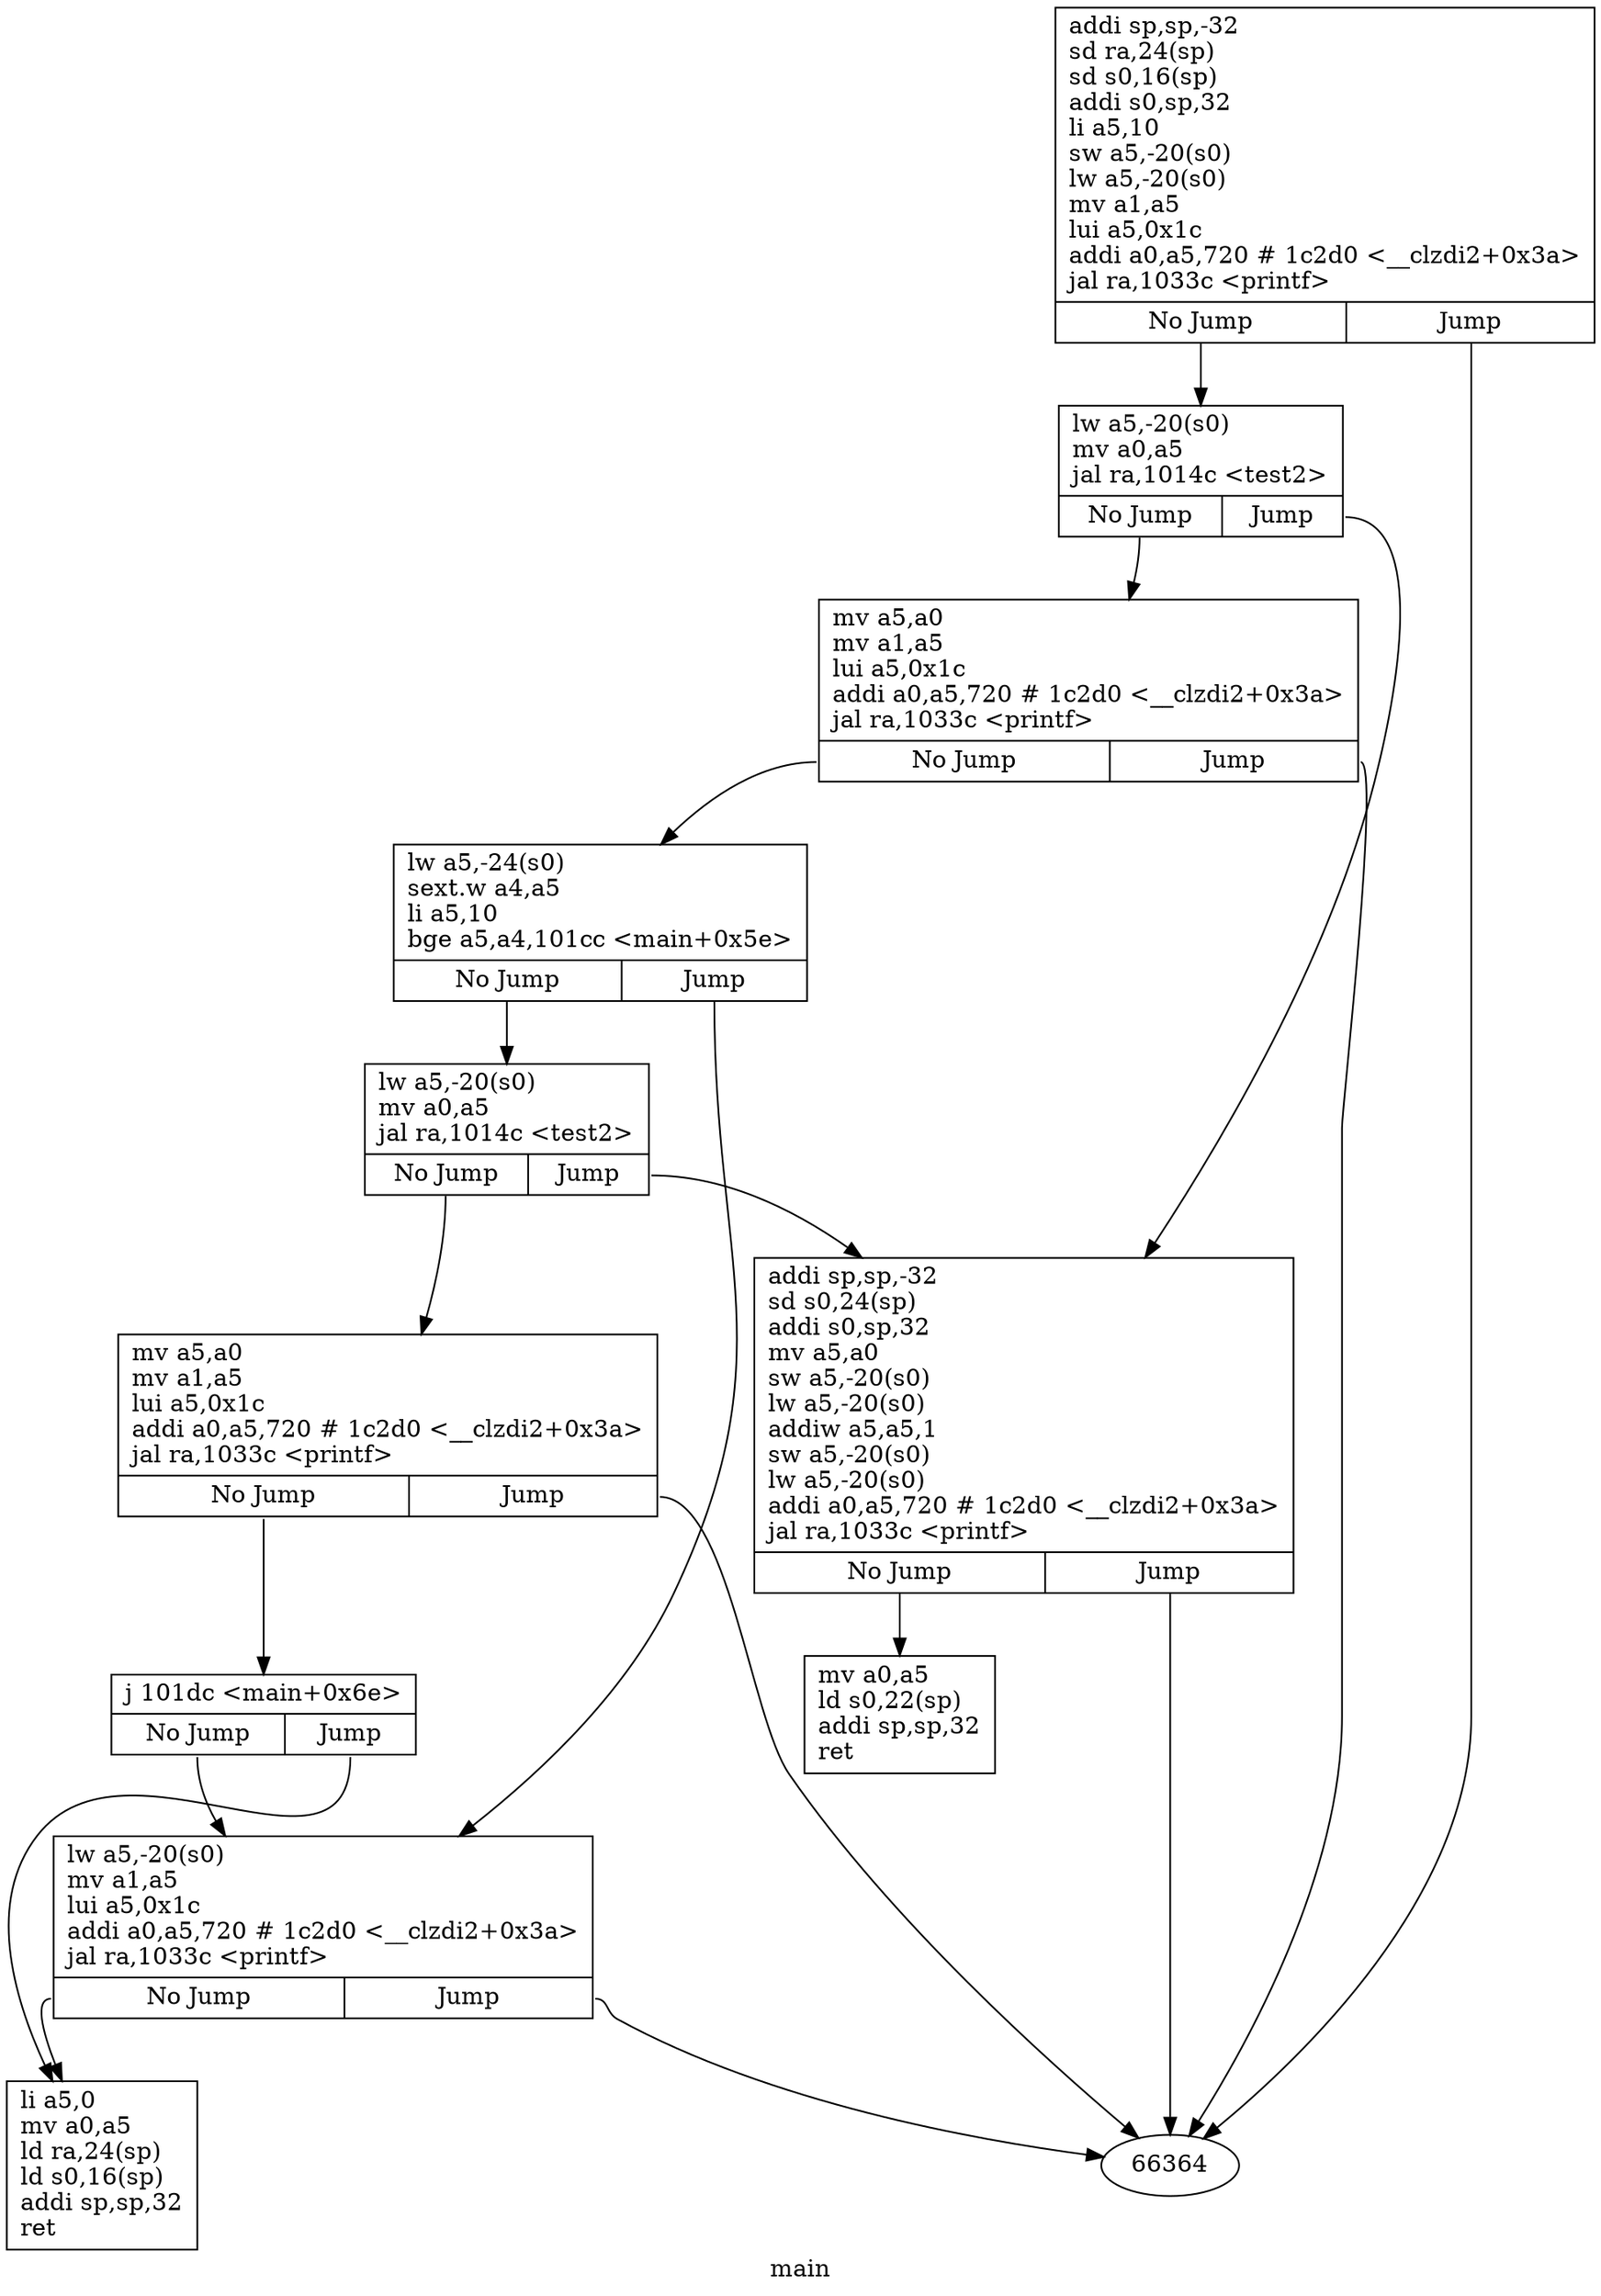 digraph main {
	graph [bb="0,0,933.5,1333",
		label=main,
		lheight=0.21,
		lp="466.75,11.5",
		lwidth=0.50
	];
	node [label="\N"];
	65902	[height=2.7361,
		label="{addi sp,sp,-32\lsd ra,24(sp)\lsd s0,16(sp)\laddi s0,sp,32\lli a5,10\lsw a5,-20(s0)\llw a5,-20(s0)\lmv a1,a5\llui a5,0x1c\laddi \
a0,a5,720 # 1c2d0 \<__clzdi2+0x3a\>\ljal ra,1033c \<printf\>\l|{<s0>No Jump|<s1>Jump}}",
		pos="775,1234.5",
		rects="616.5,1159.5,933.5,1332.5 616.5,1136.5,787.5,1159.5 787.5,1136.5,933.5,1159.5",
		shape=record,
		width=4.4028];
	65932	[height=1.0694,
		label="{lw a5,-20(s0)\lmv a0,a5\ljal ra,1014c \<test2\>\l|{<s0>No Jump|<s1>Jump}}",
		pos="702,1061.5",
		rects="618.5,1046.5,785.5,1099.5 618.5,1023.5,714.5,1046.5 714.5,1023.5,785.5,1046.5",
		shape=record,
		width=2.3194];
	65902:s0 -> 65932	[pos="e,702,1099.5 702,1136 702,1127.5 702,1118.4 702,1109.6"];
	66364	[height=0.5,
		pos="684,72.5",
		width=1.1193];
	65902:s1 -> 66364	[pos="e,703.96,88.406 861,1136 861,1046.4 861,1024.1 861,934.5 861,934.5 861,934.5 861,334.5 861,229.48 761.62,135.3 711.8,94.685"];
	65942	[height=1.4861,
		label="{mv a5,a0\lmv a1,a5\llui a5,0x1c\laddi a0,a5,720 # 1c2d0 \<__clzdi2+0x3a\>\ljal ra,1033c \<printf\>\l|{<s0>No Jump|<s1>Jump}}",
		pos="636,933.5",
		rects="477.5,903.5,794.5,986.5 477.5,880.5,648.5,903.5 648.5,880.5,794.5,903.5",
		shape=record,
		width=4.4028];
	65932:s0 -> 65942	[pos="e,659.93,986.89 666,1023 666,1014.3 664.68,1005.3 662.59,996.6"];
	65868	[height=2.7361,
		label="{addi sp,sp,-32\lsd s0,24(sp)\laddi s0,sp,32\lmv a5,a0\lsw a5,-20(s0)\llw a5,-20(s0)\laddiw a5,a5,1\lsw a5,-20(s0)\llw a5,-20(s0)\laddi \
a0,a5,720 # 1c2d0 \<__clzdi2+0x3a\>\ljal ra,1033c \<printf\>\l|{<s0>No Jump|<s1>Jump}}",
		pos="598,504.5",
		rects="439.5,429.5,756.5,602.5 439.5,406.5,610.5,429.5 610.5,406.5,756.5,429.5",
		shape=record,
		width=4.4028];
	65932:s1 -> 65868	[pos="e,669.34,602.59 787,1034.5 833.47,1034.5 820.49,944.2 804,880 778.94,782.45 722.54,683.06 675.09,611.21"];
	65956	[height=1.2778,
		label="{lw a5,-24(s0)\lsext.w a4,a5\lli a5,10\lbge a5,a4,101cc \<main+0x5e\>\l|{<s0>No Jump|<s1>Jump}}",
		pos="350,798",
		rects="228.5,775.5,471.5,843.5 228.5,752.5,362.5,775.5 362.5,752.5,471.5,775.5",
		shape=record,
		width=3.375];
	65942:s0 -> 65956	[pos="e,385.36,843.62 476,891.5 444.06,891.5 414.86,871.95 392.63,850.82"];
	65942:s1 -> 66364	[pos="e,695.39,90.041 796,891.5 807.85,891.5 785,690.35 785,678.5 785,678.5 785,678.5 785,334.5 785,242.45 729.69,143.71 700.93,98.584"];
	65970	[height=1.0694,
		label="{lw a5,-20(s0)\lmv a0,a5\ljal ra,1014c \<test2\>\l|{<s0>No Jump|<s1>Jump}}",
		pos="295,677.5",
		rects="211.5,662.5,378.5,715.5 211.5,639.5,307.5,662.5 307.5,639.5,378.5,662.5",
		shape=record,
		width=2.3194];
	65956:s0 -> 65970	[pos="e,295,715.51 295,752 295,743.47 295,734.38 295,725.61"];
	65996	[height=1.4861,
		label="{lw a5,-20(s0)\lmv a1,a5\llui a5,0x1c\laddi a0,a5,720 # 1c2d0 \<__clzdi2+0x3a\>\ljal ra,1033c \<printf\>\l|{<s0>No Jump|<s1>Jump}}",
		pos="186,211.5",
		rects="27.5,181.5,344.5,264.5 27.5,158.5,198.5,181.5 198.5,158.5,344.5,181.5",
		shape=record,
		width=4.4028];
	65956:s1 -> 65996	[pos="e,265.87,264.54 417,752 417,597.82 458.28,545.2 392,406 366.03,351.47 317.41,304.64 273.93,270.72"];
	65980	[height=1.4861,
		label="{mv a5,a0\lmv a1,a5\llui a5,0x1c\laddi a0,a5,720 # 1c2d0 \<__clzdi2+0x3a\>\ljal ra,1033c \<printf\>\l|{<s0>No Jump|<s1>Jump}}",
		pos="224,504.5",
		rects="65.5,474.5,382.5,557.5 65.5,451.5,236.5,474.5 236.5,451.5,382.5,474.5",
		shape=record,
		width=4.4028];
	65970:s0 -> 65980	[pos="e,244.26,557.63 259,639 259,615.1 253.69,589.56 247.2,567.28"];
	65970:s1 -> 65868	[pos="e,502.83,602.62 380,650.5 421.27,650.5 460.7,632.26 494.39,608.71"];
	65994	[height=0.65278,
		label="{j 101dc \<main+0x6e\>\l|{<s0>No Jump|<s1>Jump}}",
		pos="151,335.5",
		rects="61.5,335.5,240.5,358.5 61.5,312.5,163.5,335.5 163.5,312.5,240.5,335.5",
		shape=record,
		width=2.4861];
	65980:s0 -> 65994	[pos="e,151,358.78 151,450.5 151,422.99 151,391.75 151,368.94"];
	65980:s1 -> 66364	[pos="e,665.32,88.597 384,462.5 423.66,462.5 437.32,333.54 460,301 519.53,215.6 612.27,133.06 657.46,95.147"];
	65994:s0 -> 65996	[pos="e,128.79,264.72 112,311.5 112,297.99 116.47,285.14 123.22,273.44"];
	66012	[height=1.375,
		label="{li a5,0\lmv a0,a5\lld ra,24(sp)\lld s0,16(sp)\laddi sp,sp,32\lret\l}",
		pos="56,72.5",
		rects="0,23.5,112,121.5",
		shape=record,
		width=1.5556];
	65994:s1 -> 66012	[pos="e,27.022,121.68 202,311.5 202,227.15 69.824,331.55 18,265 -11.622,226.96 3.4056,172.07 22.61,130.8"];
	65996:s0 -> 66012	[pos="e,32.498,121.78 26,169.5 16.347,169.5 20.628,151.59 28.608,131.25"];
	65996:s1 -> 66364	[pos="e,645.35,77.631 346,169.5 353.71,169.5 352.19,161.63 359,158 449.61,109.75 569.33,87.899 635.24,78.957"];
	65868:s1 -> 66364	[pos="e,684,90.807 684,406 684,292.89 684,158.15 684,101.14"];
	65894	[height=0.95833,
		label="{mv a0,a5\lld s0,22(sp)\laddi sp,sp,32\lret\l}",
		pos="525,335.5",
		rects="469,301.5,581,369.5",
		shape=record,
		width=1.5556];
	65868:s0 -> 65894	[pos="e,525,369.73 525,406 525,397.59 525,388.61 525,380"];
}

